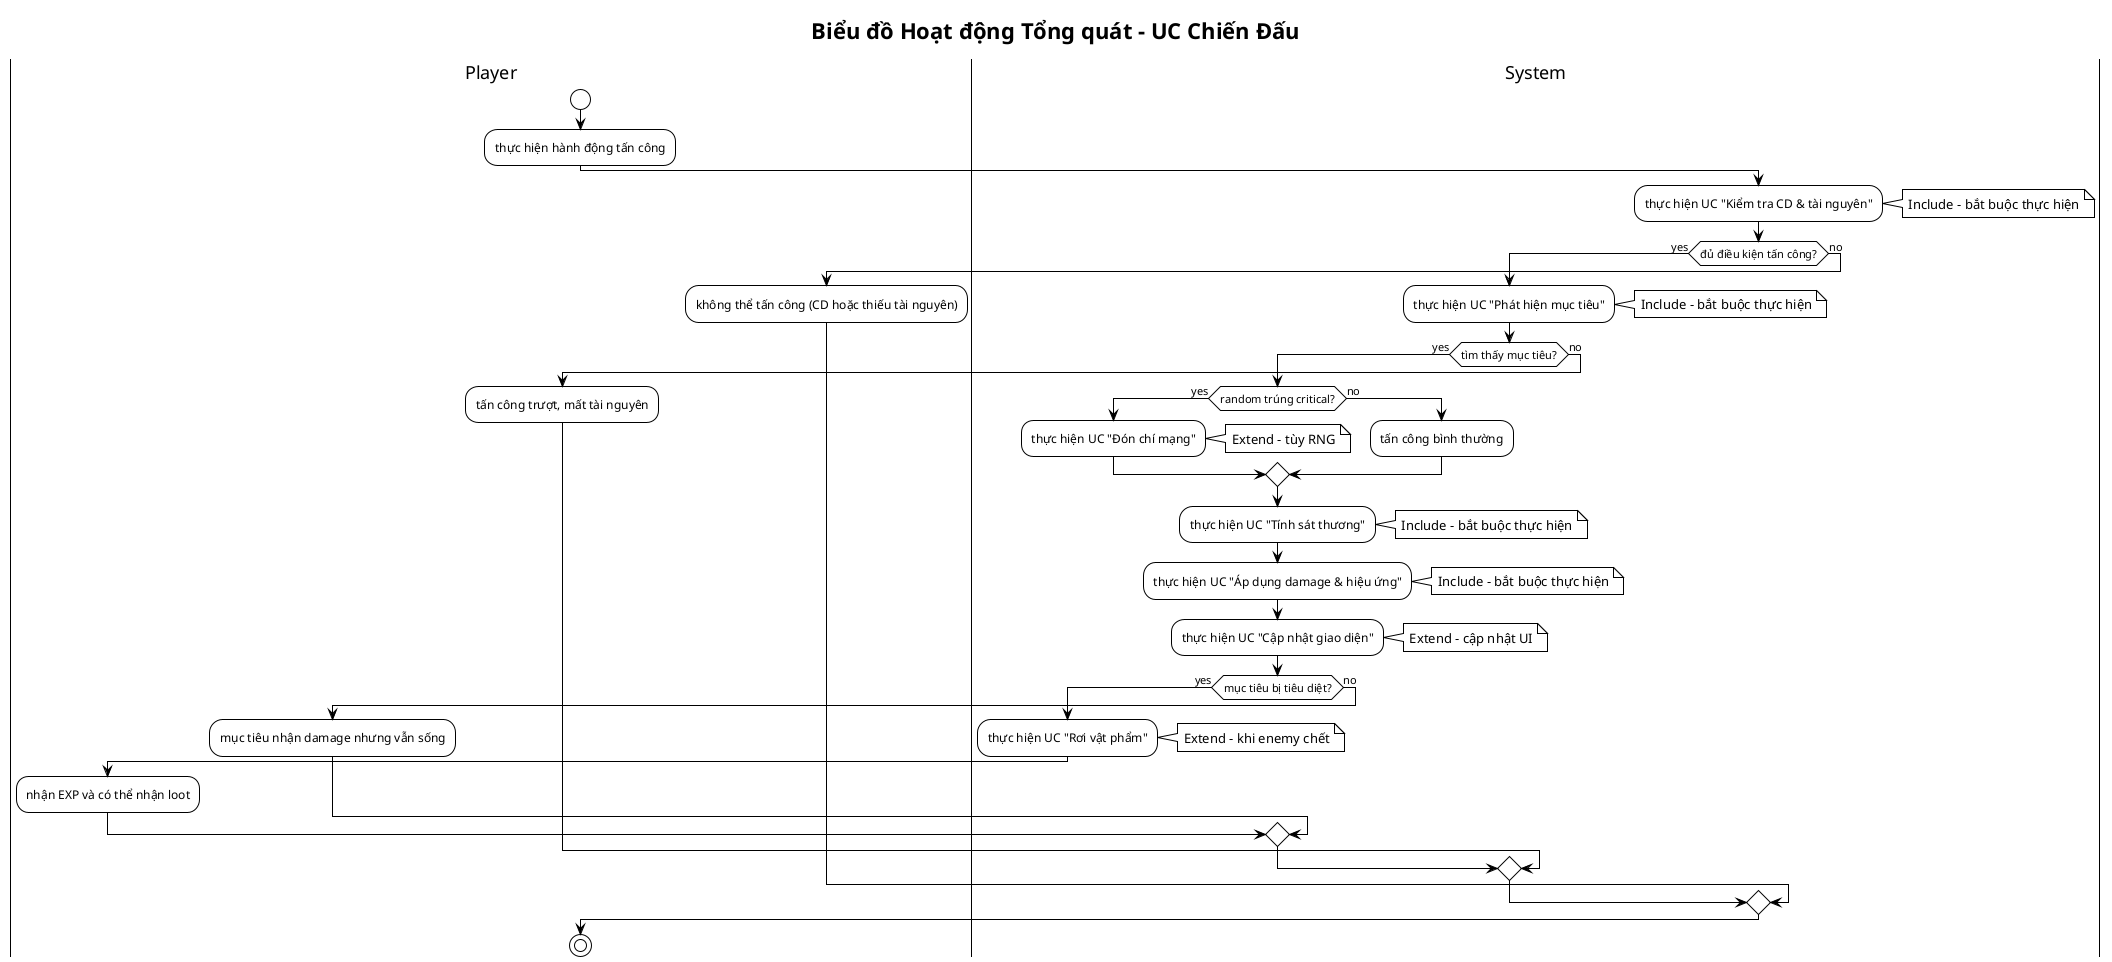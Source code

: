 @startuml Activity_Main_UC_Chien_Dau
!theme plain

title Biểu đồ Hoạt động Tổng quát - UC Chiến Đấu

|Player|
start
:thực hiện hành động tấn công;

|System|
:thực hiện UC "Kiểm tra CD & tài nguyên";
note right: Include - bắt buộc thực hiện

if (đủ điều kiện tấn công?) then (yes)
  :thực hiện UC "Phát hiện mục tiêu";
  note right: Include - bắt buộc thực hiện
  
  if (tìm thấy mục tiêu?) then (yes)
    if (random trúng critical?) then (yes)
      :thực hiện UC "Đón chí mạng";
      note right: Extend - tùy RNG
      
    else (no)
      :tấn công bình thường;
    endif
    
    :thực hiện UC "Tính sát thương";
    note right: Include - bắt buộc thực hiện
    
    :thực hiện UC "Áp dụng damage & hiệu ứng";
    note right: Include - bắt buộc thực hiện
    
    :thực hiện UC "Cập nhật giao diện";
    note right: Extend - cập nhật UI
    
    if (mục tiêu bị tiêu diệt?) then (yes)
      :thực hiện UC "Rơi vật phẩm";
      note right: Extend - khi enemy chết
      
      |Player|
      :nhận EXP và có thể nhận loot;
      
    else (no)
      |Player|
      :mục tiêu nhận damage nhưng vẫn sống;
    endif
    
  else (no)
    |Player|
    :tấn công trượt, mất tài nguyên;
  endif
  
else (no)
  |Player|
  :không thể tấn công (CD hoặc thiếu tài nguyên);
endif

stop

@enduml


